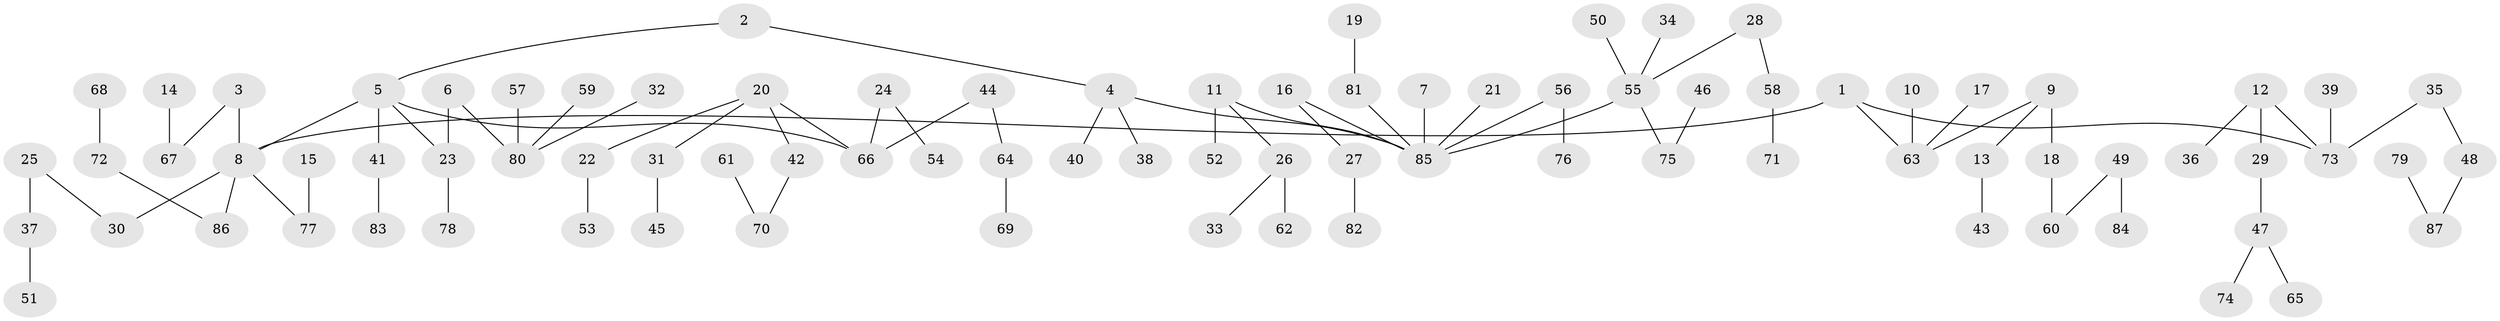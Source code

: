 // original degree distribution, {7: 0.006944444444444444, 3: 0.1388888888888889, 6: 0.013888888888888888, 5: 0.034722222222222224, 2: 0.2986111111111111, 4: 0.034722222222222224, 1: 0.4652777777777778, 9: 0.006944444444444444}
// Generated by graph-tools (version 1.1) at 2025/37/03/04/25 23:37:28]
// undirected, 87 vertices, 86 edges
graph export_dot {
  node [color=gray90,style=filled];
  1;
  2;
  3;
  4;
  5;
  6;
  7;
  8;
  9;
  10;
  11;
  12;
  13;
  14;
  15;
  16;
  17;
  18;
  19;
  20;
  21;
  22;
  23;
  24;
  25;
  26;
  27;
  28;
  29;
  30;
  31;
  32;
  33;
  34;
  35;
  36;
  37;
  38;
  39;
  40;
  41;
  42;
  43;
  44;
  45;
  46;
  47;
  48;
  49;
  50;
  51;
  52;
  53;
  54;
  55;
  56;
  57;
  58;
  59;
  60;
  61;
  62;
  63;
  64;
  65;
  66;
  67;
  68;
  69;
  70;
  71;
  72;
  73;
  74;
  75;
  76;
  77;
  78;
  79;
  80;
  81;
  82;
  83;
  84;
  85;
  86;
  87;
  1 -- 8 [weight=1.0];
  1 -- 63 [weight=1.0];
  1 -- 73 [weight=1.0];
  2 -- 4 [weight=1.0];
  2 -- 5 [weight=1.0];
  3 -- 8 [weight=1.0];
  3 -- 67 [weight=1.0];
  4 -- 38 [weight=1.0];
  4 -- 40 [weight=1.0];
  4 -- 85 [weight=1.0];
  5 -- 8 [weight=1.0];
  5 -- 23 [weight=1.0];
  5 -- 41 [weight=1.0];
  5 -- 66 [weight=1.0];
  6 -- 23 [weight=1.0];
  6 -- 80 [weight=1.0];
  7 -- 85 [weight=1.0];
  8 -- 30 [weight=1.0];
  8 -- 77 [weight=1.0];
  8 -- 86 [weight=1.0];
  9 -- 13 [weight=1.0];
  9 -- 18 [weight=1.0];
  9 -- 63 [weight=1.0];
  10 -- 63 [weight=1.0];
  11 -- 26 [weight=1.0];
  11 -- 52 [weight=1.0];
  11 -- 85 [weight=1.0];
  12 -- 29 [weight=1.0];
  12 -- 36 [weight=1.0];
  12 -- 73 [weight=1.0];
  13 -- 43 [weight=1.0];
  14 -- 67 [weight=1.0];
  15 -- 77 [weight=1.0];
  16 -- 27 [weight=1.0];
  16 -- 85 [weight=1.0];
  17 -- 63 [weight=1.0];
  18 -- 60 [weight=1.0];
  19 -- 81 [weight=1.0];
  20 -- 22 [weight=1.0];
  20 -- 31 [weight=1.0];
  20 -- 42 [weight=1.0];
  20 -- 66 [weight=1.0];
  21 -- 85 [weight=1.0];
  22 -- 53 [weight=1.0];
  23 -- 78 [weight=1.0];
  24 -- 54 [weight=1.0];
  24 -- 66 [weight=1.0];
  25 -- 30 [weight=1.0];
  25 -- 37 [weight=1.0];
  26 -- 33 [weight=1.0];
  26 -- 62 [weight=1.0];
  27 -- 82 [weight=1.0];
  28 -- 55 [weight=1.0];
  28 -- 58 [weight=1.0];
  29 -- 47 [weight=1.0];
  31 -- 45 [weight=1.0];
  32 -- 80 [weight=1.0];
  34 -- 55 [weight=1.0];
  35 -- 48 [weight=1.0];
  35 -- 73 [weight=1.0];
  37 -- 51 [weight=1.0];
  39 -- 73 [weight=1.0];
  41 -- 83 [weight=1.0];
  42 -- 70 [weight=1.0];
  44 -- 64 [weight=1.0];
  44 -- 66 [weight=1.0];
  46 -- 75 [weight=1.0];
  47 -- 65 [weight=1.0];
  47 -- 74 [weight=1.0];
  48 -- 87 [weight=1.0];
  49 -- 60 [weight=1.0];
  49 -- 84 [weight=1.0];
  50 -- 55 [weight=1.0];
  55 -- 75 [weight=1.0];
  55 -- 85 [weight=1.0];
  56 -- 76 [weight=1.0];
  56 -- 85 [weight=1.0];
  57 -- 80 [weight=1.0];
  58 -- 71 [weight=1.0];
  59 -- 80 [weight=1.0];
  61 -- 70 [weight=1.0];
  64 -- 69 [weight=1.0];
  68 -- 72 [weight=1.0];
  72 -- 86 [weight=1.0];
  79 -- 87 [weight=1.0];
  81 -- 85 [weight=1.0];
}
